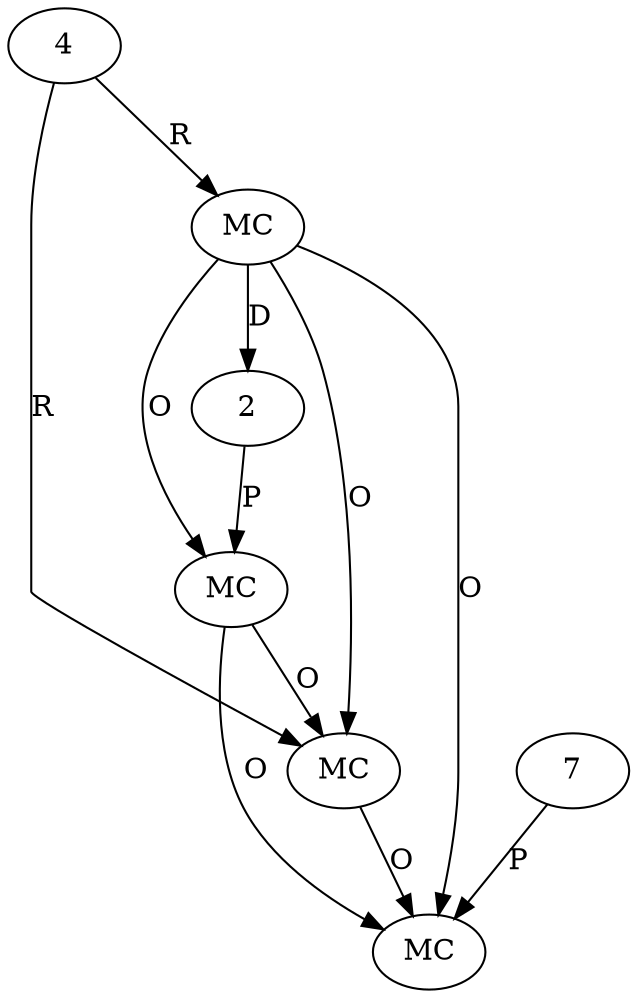 digraph "AUG" {

  1 [ label="MC" s="format()" t="DateFormatUtils" l="150" ];
  2 [ t="UNKNOWN" n="dummy_" ];
  3 [ label="MC" s="getTime()" t="Calendar" l="150" ];
  4 [ t="Calendar" n="cal" ];
  5 [ label="MC" s="getTime()" t="Calendar" l="153" ];
  6 [ label="MC" s="format()" t="DateFormatUtils" l="162" ];
  7 [ t="String" v="yyyyMdH" ];
  3 -> 1 [ label="O" ];
  2 -> 1 [ label="P" ];
  3 -> 2 [ label="D" ];
  4 -> 3 [ label="R" ];
  4 -> 5 [ label="R" ];
  1 -> 5 [ label="O" ];
  3 -> 5 [ label="O" ];
  3 -> 6 [ label="O" ];
  5 -> 6 [ label="O" ];
  7 -> 6 [ label="P" ];
  1 -> 6 [ label="O" ];
}
